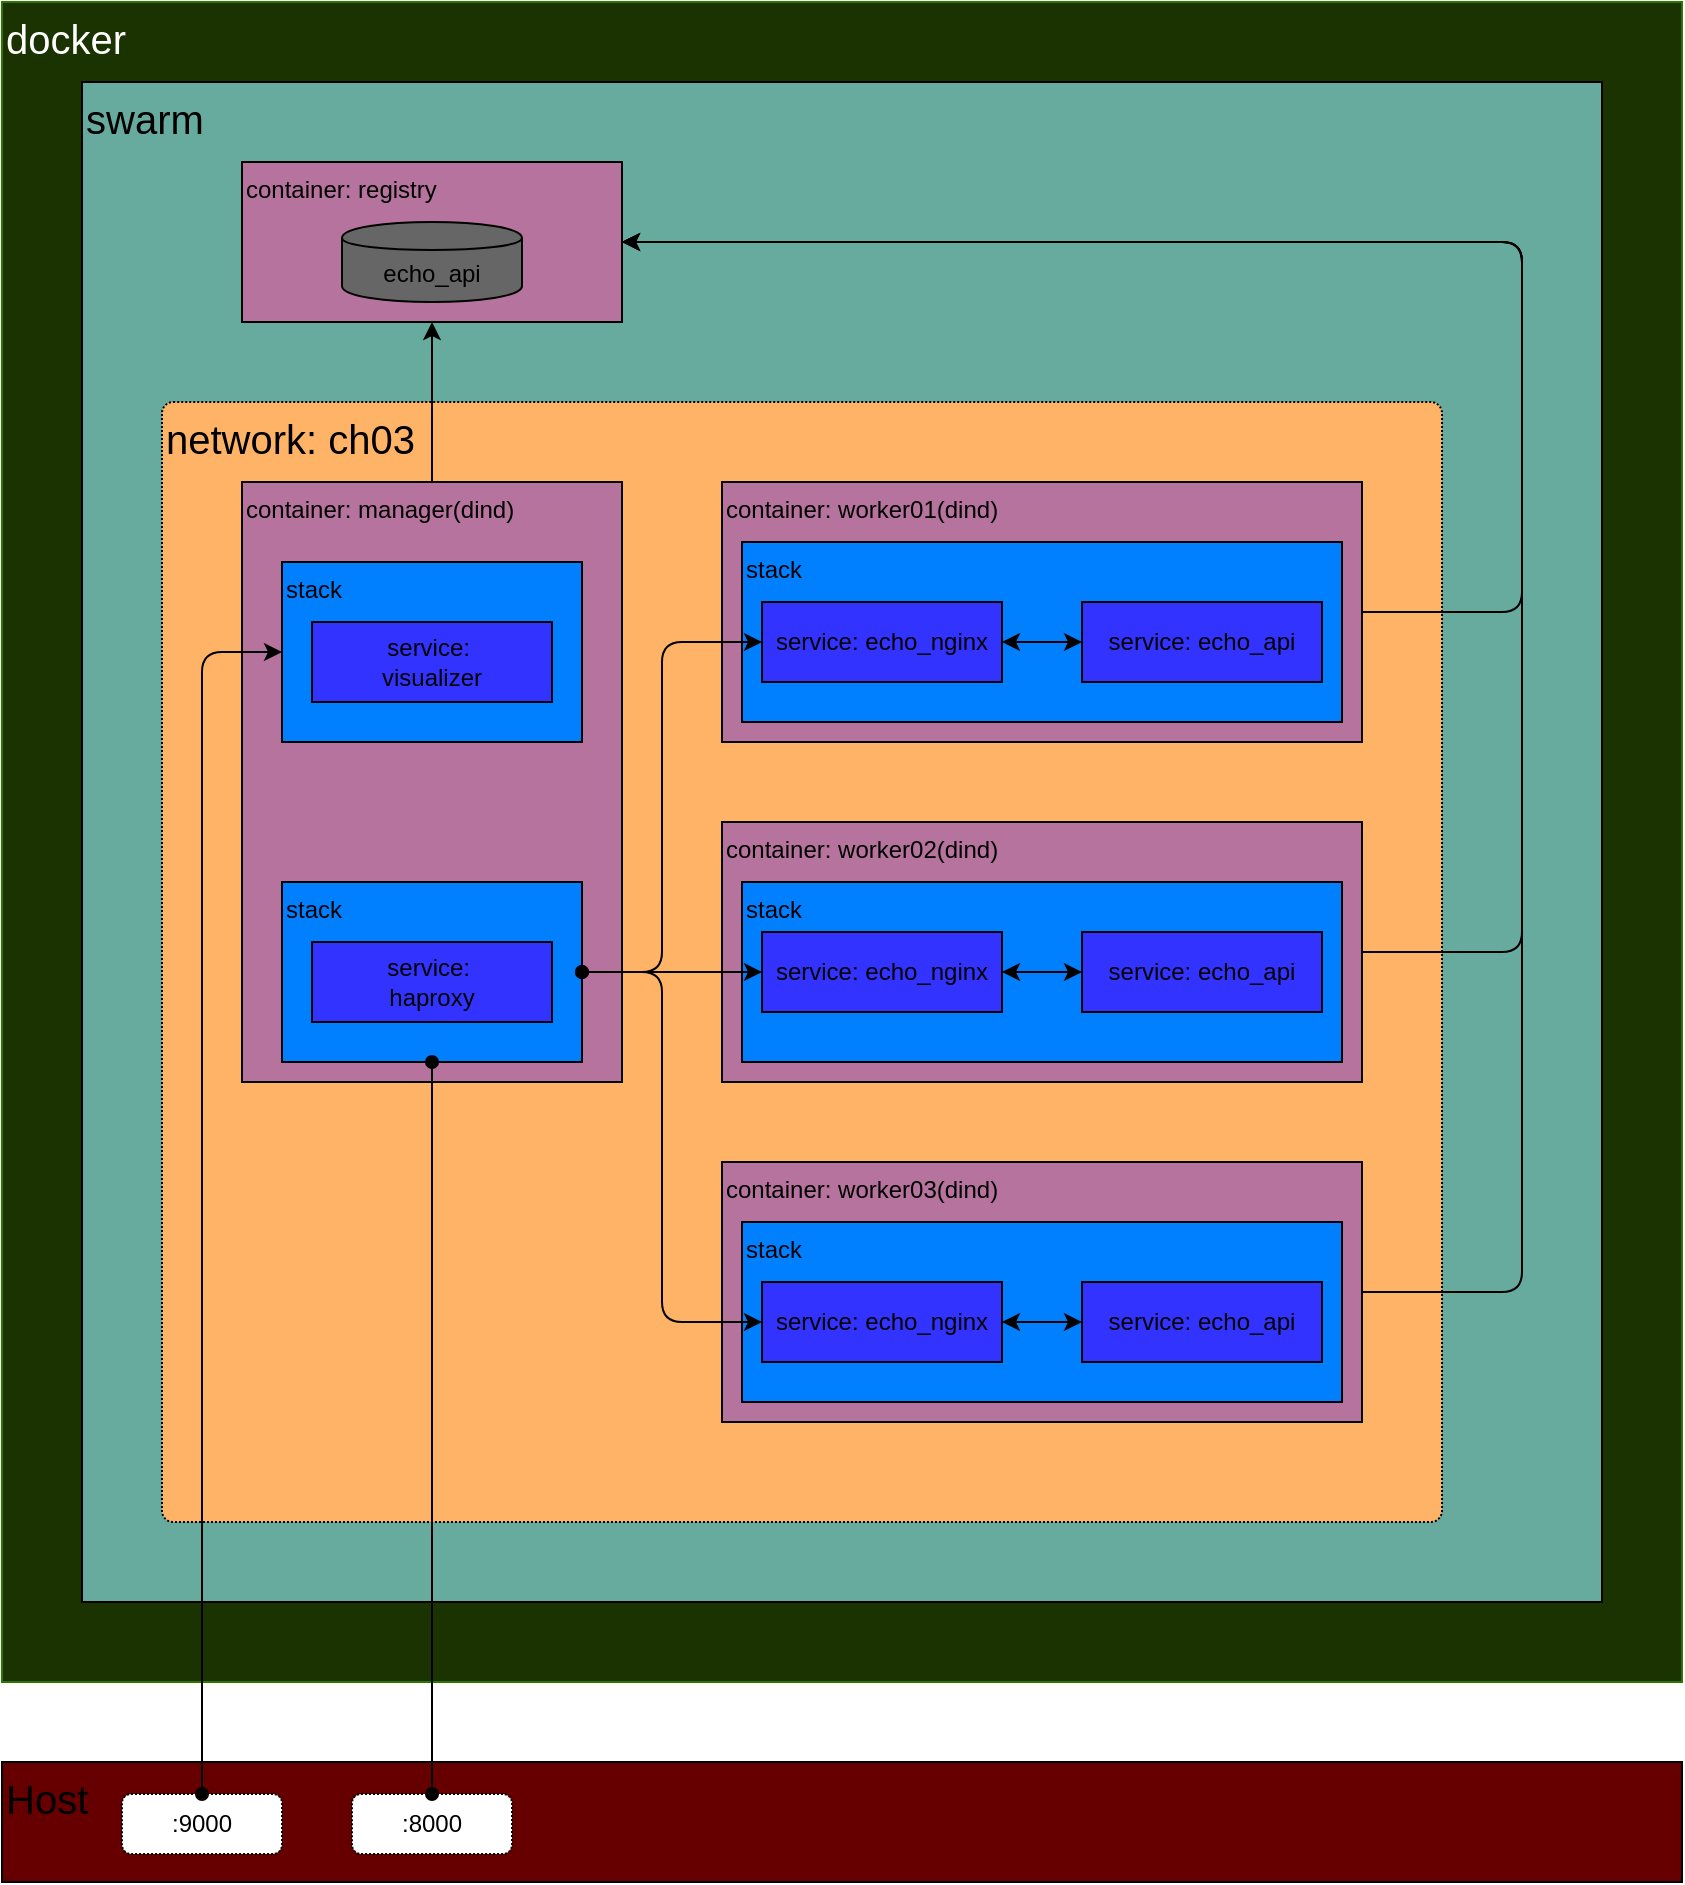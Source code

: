 <mxfile version="13.1.3">
    <diagram id="6hGFLwfOUW9BJ-s0fimq" name="Page-1">
        <mxGraphModel dx="837" dy="1704" grid="1" gridSize="10" guides="1" tooltips="1" connect="1" arrows="1" fold="1" page="1" pageScale="1" pageWidth="827" pageHeight="1169" math="0" shadow="0">
            <root>
                <mxCell id="0"/>
                <mxCell id="1" parent="0"/>
                <mxCell id="33" value="&lt;font style=&quot;font-size: 20px&quot;&gt;docker&lt;/font&gt;" style="rounded=0;whiteSpace=wrap;html=1;align=left;verticalAlign=top;fillColor=#1A3300;strokeColor=#2D7600;fontColor=#ffffff;" vertex="1" parent="1">
                    <mxGeometry x="40" y="-400" width="840" height="840" as="geometry"/>
                </mxCell>
                <mxCell id="2" value="&lt;font style=&quot;font-size: 20px&quot;&gt;swarm&lt;/font&gt;" style="rounded=0;whiteSpace=wrap;html=1;align=left;verticalAlign=top;fillColor=#67AB9F;" vertex="1" parent="1">
                    <mxGeometry x="80" y="-360" width="760" height="760" as="geometry"/>
                </mxCell>
                <mxCell id="42" value="&lt;font style=&quot;font-size: 20px&quot;&gt;network: ch03&lt;/font&gt;" style="rounded=1;whiteSpace=wrap;html=1;align=left;arcSize=1;verticalAlign=top;dashed=1;dashPattern=1 1;fillColor=#FFB366;" vertex="1" parent="1">
                    <mxGeometry x="120" y="-200" width="640" height="560" as="geometry"/>
                </mxCell>
                <mxCell id="51" value="" style="group" vertex="1" connectable="0" parent="1">
                    <mxGeometry x="160" y="-160" width="280" height="470" as="geometry"/>
                </mxCell>
                <mxCell id="24" value="container: manager(dind)" style="rounded=0;whiteSpace=wrap;html=1;align=left;verticalAlign=top;fillColor=#B5739D;" vertex="1" parent="51">
                    <mxGeometry width="190" height="300" as="geometry"/>
                </mxCell>
                <mxCell id="50" value="" style="group" vertex="1" connectable="0" parent="51">
                    <mxGeometry x="-20" y="160" width="150" height="90" as="geometry"/>
                </mxCell>
                <mxCell id="48" value="" style="group" vertex="1" connectable="0" parent="50">
                    <mxGeometry width="150" height="90" as="geometry"/>
                </mxCell>
                <mxCell id="45" value="stack" style="rounded=0;whiteSpace=wrap;html=1;align=left;verticalAlign=top;fillColor=#007FFF;" vertex="1" parent="48">
                    <mxGeometry x="40" y="40" width="150" height="90" as="geometry"/>
                </mxCell>
                <mxCell id="6" value="&lt;font style=&quot;font-size: 20px&quot;&gt;Host&lt;/font&gt;" style="rounded=0;whiteSpace=wrap;html=1;align=left;verticalAlign=top;fillColor=#660000;" vertex="1" parent="1">
                    <mxGeometry x="40" y="480" width="840" height="60" as="geometry"/>
                </mxCell>
                <mxCell id="7" value="container: registry" style="rounded=0;whiteSpace=wrap;html=1;align=left;verticalAlign=top;fillColor=#B5739D;" vertex="1" parent="1">
                    <mxGeometry x="160" y="-320" width="190" height="80" as="geometry"/>
                </mxCell>
                <mxCell id="27" value="" style="group" vertex="1" connectable="0" parent="1">
                    <mxGeometry x="400" y="-160" width="363.5" height="500" as="geometry"/>
                </mxCell>
                <mxCell id="25" value="container: worker01&lt;span style=&quot;text-align: center&quot;&gt;(dind)&lt;/span&gt;" style="rounded=0;whiteSpace=wrap;html=1;align=left;verticalAlign=top;fillColor=#B5739D;" vertex="1" parent="27">
                    <mxGeometry width="320" height="130" as="geometry"/>
                </mxCell>
                <mxCell id="22" value="" style="group;fillColor=#007FFF;" vertex="1" connectable="0" parent="27">
                    <mxGeometry x="10" y="30" width="300" height="90" as="geometry"/>
                </mxCell>
                <mxCell id="9" value="" style="group" vertex="1" connectable="0" parent="22">
                    <mxGeometry width="300" height="90" as="geometry"/>
                </mxCell>
                <mxCell id="3" value="stack" style="rounded=0;whiteSpace=wrap;html=1;align=left;verticalAlign=top;fillColor=#007FFF;" vertex="1" parent="9">
                    <mxGeometry width="300" height="90" as="geometry"/>
                </mxCell>
                <mxCell id="4" value="service: echo_nginx" style="rounded=0;whiteSpace=wrap;html=1;align=center;verticalAlign=middle;fillColor=#3333FF;" vertex="1" parent="9">
                    <mxGeometry x="10" y="30" width="120" height="40" as="geometry"/>
                </mxCell>
                <mxCell id="5" value="service: echo_api" style="rounded=0;whiteSpace=wrap;html=1;align=center;verticalAlign=middle;fillColor=#3333FF;" vertex="1" parent="9">
                    <mxGeometry x="170" y="30" width="120" height="40" as="geometry"/>
                </mxCell>
                <mxCell id="8" value="" style="endArrow=classic;startArrow=classic;html=1;exitX=1;exitY=0.5;exitDx=0;exitDy=0;" edge="1" parent="9" source="4">
                    <mxGeometry width="50" height="50" relative="1" as="geometry">
                        <mxPoint x="120" y="100" as="sourcePoint"/>
                        <mxPoint x="170" y="50" as="targetPoint"/>
                    </mxGeometry>
                </mxCell>
                <mxCell id="31" value="" style="group" vertex="1" connectable="0" parent="1">
                    <mxGeometry x="400" y="180" width="320" height="130" as="geometry"/>
                </mxCell>
                <mxCell id="28" value="container: worker03&lt;span style=&quot;text-align: center&quot;&gt;(dind)&lt;/span&gt;" style="rounded=0;whiteSpace=wrap;html=1;align=left;verticalAlign=top;fillColor=#B5739D;" vertex="1" parent="31">
                    <mxGeometry width="320" height="130" as="geometry"/>
                </mxCell>
                <mxCell id="12" value="" style="group" vertex="1" connectable="0" parent="31">
                    <mxGeometry x="10" y="30" width="300" height="90" as="geometry"/>
                </mxCell>
                <mxCell id="13" value="stack" style="rounded=0;whiteSpace=wrap;html=1;align=left;verticalAlign=top;fillColor=#007FFF;" vertex="1" parent="12">
                    <mxGeometry width="300" height="90" as="geometry"/>
                </mxCell>
                <mxCell id="14" value="service: echo_nginx" style="rounded=0;whiteSpace=wrap;html=1;align=center;verticalAlign=middle;fillColor=#3333FF;" vertex="1" parent="12">
                    <mxGeometry x="10" y="30" width="120" height="40" as="geometry"/>
                </mxCell>
                <mxCell id="15" value="service: echo_api" style="rounded=0;whiteSpace=wrap;html=1;align=center;verticalAlign=middle;fillColor=#3333FF;" vertex="1" parent="12">
                    <mxGeometry x="170" y="30" width="120" height="40" as="geometry"/>
                </mxCell>
                <mxCell id="16" value="" style="endArrow=classic;startArrow=classic;html=1;exitX=1;exitY=0.5;exitDx=0;exitDy=0;" edge="1" parent="12" source="14">
                    <mxGeometry width="50" height="50" relative="1" as="geometry">
                        <mxPoint x="120" y="100" as="sourcePoint"/>
                        <mxPoint x="170" y="50" as="targetPoint"/>
                    </mxGeometry>
                </mxCell>
                <mxCell id="32" value="" style="group" vertex="1" connectable="0" parent="1">
                    <mxGeometry x="400" y="10" width="320" height="130" as="geometry"/>
                </mxCell>
                <mxCell id="26" value="container: worker02&lt;span style=&quot;text-align: center&quot;&gt;(dind)&lt;/span&gt;" style="rounded=0;whiteSpace=wrap;html=1;align=left;verticalAlign=top;fillColor=#B5739D;" vertex="1" parent="32">
                    <mxGeometry width="320" height="130" as="geometry"/>
                </mxCell>
                <mxCell id="17" value="" style="group" vertex="1" connectable="0" parent="32">
                    <mxGeometry x="10" y="30" width="300" height="90" as="geometry"/>
                </mxCell>
                <mxCell id="23" value="" style="group" vertex="1" connectable="0" parent="17">
                    <mxGeometry width="300" height="90" as="geometry"/>
                </mxCell>
                <mxCell id="18" value="stack" style="rounded=0;whiteSpace=wrap;html=1;align=left;verticalAlign=top;fillColor=#007FFF;" vertex="1" parent="23">
                    <mxGeometry width="300" height="90" as="geometry"/>
                </mxCell>
                <mxCell id="19" value="service: echo_nginx" style="rounded=0;whiteSpace=wrap;html=1;align=center;verticalAlign=middle;fillColor=#3333FF;" vertex="1" parent="23">
                    <mxGeometry x="10" y="25" width="120" height="40" as="geometry"/>
                </mxCell>
                <mxCell id="20" value="service: echo_api" style="rounded=0;whiteSpace=wrap;html=1;align=center;verticalAlign=middle;fillColor=#3333FF;" vertex="1" parent="23">
                    <mxGeometry x="170" y="25" width="120" height="40" as="geometry"/>
                </mxCell>
                <mxCell id="21" value="" style="endArrow=classic;startArrow=classic;html=1;exitX=1;exitY=0.5;exitDx=0;exitDy=0;entryX=0;entryY=0.5;entryDx=0;entryDy=0;" edge="1" parent="23" source="19" target="20">
                    <mxGeometry width="50" height="50" relative="1" as="geometry">
                        <mxPoint x="120" y="100" as="sourcePoint"/>
                        <mxPoint x="170" y="50" as="targetPoint"/>
                    </mxGeometry>
                </mxCell>
                <mxCell id="47" value="" style="group" vertex="1" connectable="0" parent="1">
                    <mxGeometry x="120" y="380" width="150" height="90" as="geometry"/>
                </mxCell>
                <mxCell id="49" value="" style="group" vertex="1" connectable="0" parent="47">
                    <mxGeometry x="20" y="-540" width="150" height="90" as="geometry"/>
                </mxCell>
                <mxCell id="43" value="stack" style="rounded=0;whiteSpace=wrap;html=1;align=left;verticalAlign=top;fillColor=#007FFF;" vertex="1" parent="49">
                    <mxGeometry x="40" y="40" width="150" height="90" as="geometry"/>
                </mxCell>
                <mxCell id="44" value="service:&amp;nbsp;&lt;br&gt;visualizer" style="rounded=0;whiteSpace=wrap;html=1;align=center;verticalAlign=middle;fillColor=#3333FF;" vertex="1" parent="49">
                    <mxGeometry x="55" y="70" width="120" height="40" as="geometry"/>
                </mxCell>
                <mxCell id="56" value="" style="edgeStyle=segmentEdgeStyle;endArrow=none;html=1;exitX=0.5;exitY=1;exitDx=0;exitDy=0;startArrow=classic;startFill=1;endFill=0;" edge="1" parent="1" source="7" target="24">
                    <mxGeometry width="50" height="50" relative="1" as="geometry">
                        <mxPoint x="400" y="-280" as="sourcePoint"/>
                        <mxPoint x="450" y="-330" as="targetPoint"/>
                        <Array as="points">
                            <mxPoint x="255" y="-230"/>
                            <mxPoint x="255" y="-230"/>
                        </Array>
                    </mxGeometry>
                </mxCell>
                <mxCell id="57" value="" style="edgeStyle=segmentEdgeStyle;endArrow=none;html=1;entryX=1;entryY=0.5;entryDx=0;entryDy=0;startArrow=classic;startFill=1;endFill=0;" edge="1" parent="1" target="25">
                    <mxGeometry width="50" height="50" relative="1" as="geometry">
                        <mxPoint x="350" y="-280" as="sourcePoint"/>
                        <mxPoint x="480" y="-320" as="targetPoint"/>
                        <Array as="points">
                            <mxPoint x="800" y="-95"/>
                        </Array>
                    </mxGeometry>
                </mxCell>
                <mxCell id="58" value="" style="edgeStyle=segmentEdgeStyle;endArrow=none;html=1;startArrow=classic;startFill=1;endFill=0;entryX=1;entryY=0.5;entryDx=0;entryDy=0;" edge="1" parent="1" target="26">
                    <mxGeometry width="50" height="50" relative="1" as="geometry">
                        <mxPoint x="350" y="-280" as="sourcePoint"/>
                        <mxPoint x="730" y="-85" as="targetPoint"/>
                        <Array as="points">
                            <mxPoint x="800" y="-280"/>
                            <mxPoint x="800" y="75"/>
                        </Array>
                    </mxGeometry>
                </mxCell>
                <mxCell id="59" value="" style="edgeStyle=segmentEdgeStyle;endArrow=none;html=1;exitX=1;exitY=0.5;exitDx=0;exitDy=0;startArrow=classic;startFill=1;endFill=0;entryX=1;entryY=0.5;entryDx=0;entryDy=0;" edge="1" parent="1" source="7" target="28">
                    <mxGeometry width="50" height="50" relative="1" as="geometry">
                        <mxPoint x="320" y="-270" as="sourcePoint"/>
                        <mxPoint x="720" y="90" as="targetPoint"/>
                        <Array as="points">
                            <mxPoint x="800" y="-280"/>
                            <mxPoint x="800" y="245"/>
                        </Array>
                    </mxGeometry>
                </mxCell>
                <mxCell id="62" value="" style="edgeStyle=elbowEdgeStyle;elbow=horizontal;endArrow=classic;html=1;entryX=0;entryY=0.5;entryDx=0;entryDy=0;startArrow=oval;startFill=1;exitX=1;exitY=0.5;exitDx=0;exitDy=0;" edge="1" parent="1" source="45" target="4">
                    <mxGeometry width="50" height="50" relative="1" as="geometry">
                        <mxPoint x="330" y="60" as="sourcePoint"/>
                        <mxPoint x="380" y="10" as="targetPoint"/>
                        <Array as="points">
                            <mxPoint x="370" y="-10"/>
                        </Array>
                    </mxGeometry>
                </mxCell>
                <mxCell id="64" value="" style="edgeStyle=elbowEdgeStyle;elbow=horizontal;endArrow=classic;html=1;entryX=0;entryY=0.5;entryDx=0;entryDy=0;startArrow=oval;startFill=1;exitX=1;exitY=0.5;exitDx=0;exitDy=0;" edge="1" parent="1" source="45" target="14">
                    <mxGeometry width="50" height="50" relative="1" as="geometry">
                        <mxPoint x="330" y="60" as="sourcePoint"/>
                        <mxPoint x="430" y="100" as="targetPoint"/>
                        <Array as="points">
                            <mxPoint x="370" y="160"/>
                        </Array>
                    </mxGeometry>
                </mxCell>
                <mxCell id="65" value="" style="endArrow=classic;html=1;exitX=1;exitY=0.5;exitDx=0;exitDy=0;entryX=0;entryY=0.5;entryDx=0;entryDy=0;" edge="1" parent="1" source="45" target="19">
                    <mxGeometry width="50" height="50" relative="1" as="geometry">
                        <mxPoint x="440" y="110" as="sourcePoint"/>
                        <mxPoint x="490" y="60" as="targetPoint"/>
                    </mxGeometry>
                </mxCell>
                <mxCell id="46" value="service:&amp;nbsp;&lt;br&gt;haproxy" style="rounded=0;whiteSpace=wrap;html=1;align=center;verticalAlign=middle;fillColor=#3333FF;" vertex="1" parent="1">
                    <mxGeometry x="195" y="70" width="120" height="40" as="geometry"/>
                </mxCell>
                <mxCell id="69" value="echo_api" style="shape=cylinder;whiteSpace=wrap;html=1;boundedLbl=1;backgroundOutline=1;fontSize=12;align=center;fillColor=#666666;" vertex="1" parent="1">
                    <mxGeometry x="210" y="-290" width="90" height="40" as="geometry"/>
                </mxCell>
                <mxCell id="71" value=":9000" style="rounded=1;whiteSpace=wrap;html=1;fontSize=12;align=center;dashed=1;dashPattern=1 1;" vertex="1" parent="1">
                    <mxGeometry x="100" y="496" width="80" height="30" as="geometry"/>
                </mxCell>
                <mxCell id="66" value="" style="edgeStyle=elbowEdgeStyle;elbow=horizontal;endArrow=classic;html=1;entryX=0;entryY=0.5;entryDx=0;entryDy=0;startArrow=oval;startFill=1;exitX=0.5;exitY=0;exitDx=0;exitDy=0;" edge="1" parent="1" source="71" target="43">
                    <mxGeometry width="50" height="50" relative="1" as="geometry">
                        <mxPoint x="140" y="480" as="sourcePoint"/>
                        <mxPoint x="190" y="430" as="targetPoint"/>
                        <Array as="points">
                            <mxPoint x="140" y="200"/>
                        </Array>
                    </mxGeometry>
                </mxCell>
                <mxCell id="72" value=":8000" style="rounded=1;whiteSpace=wrap;html=1;fontSize=12;align=center;dashed=1;dashPattern=1 1;" vertex="1" parent="1">
                    <mxGeometry x="215" y="496" width="80" height="30" as="geometry"/>
                </mxCell>
                <mxCell id="60" value="" style="endArrow=oval;html=1;entryX=0.5;entryY=1;entryDx=0;entryDy=0;exitX=0.5;exitY=0;exitDx=0;exitDy=0;startArrow=oval;startFill=1;endFill=1;" edge="1" parent="1" source="72" target="45">
                    <mxGeometry width="50" height="50" relative="1" as="geometry">
                        <mxPoint x="257.9" y="482" as="sourcePoint"/>
                        <mxPoint x="290" y="430" as="targetPoint"/>
                    </mxGeometry>
                </mxCell>
            </root>
        </mxGraphModel>
    </diagram>
</mxfile>
